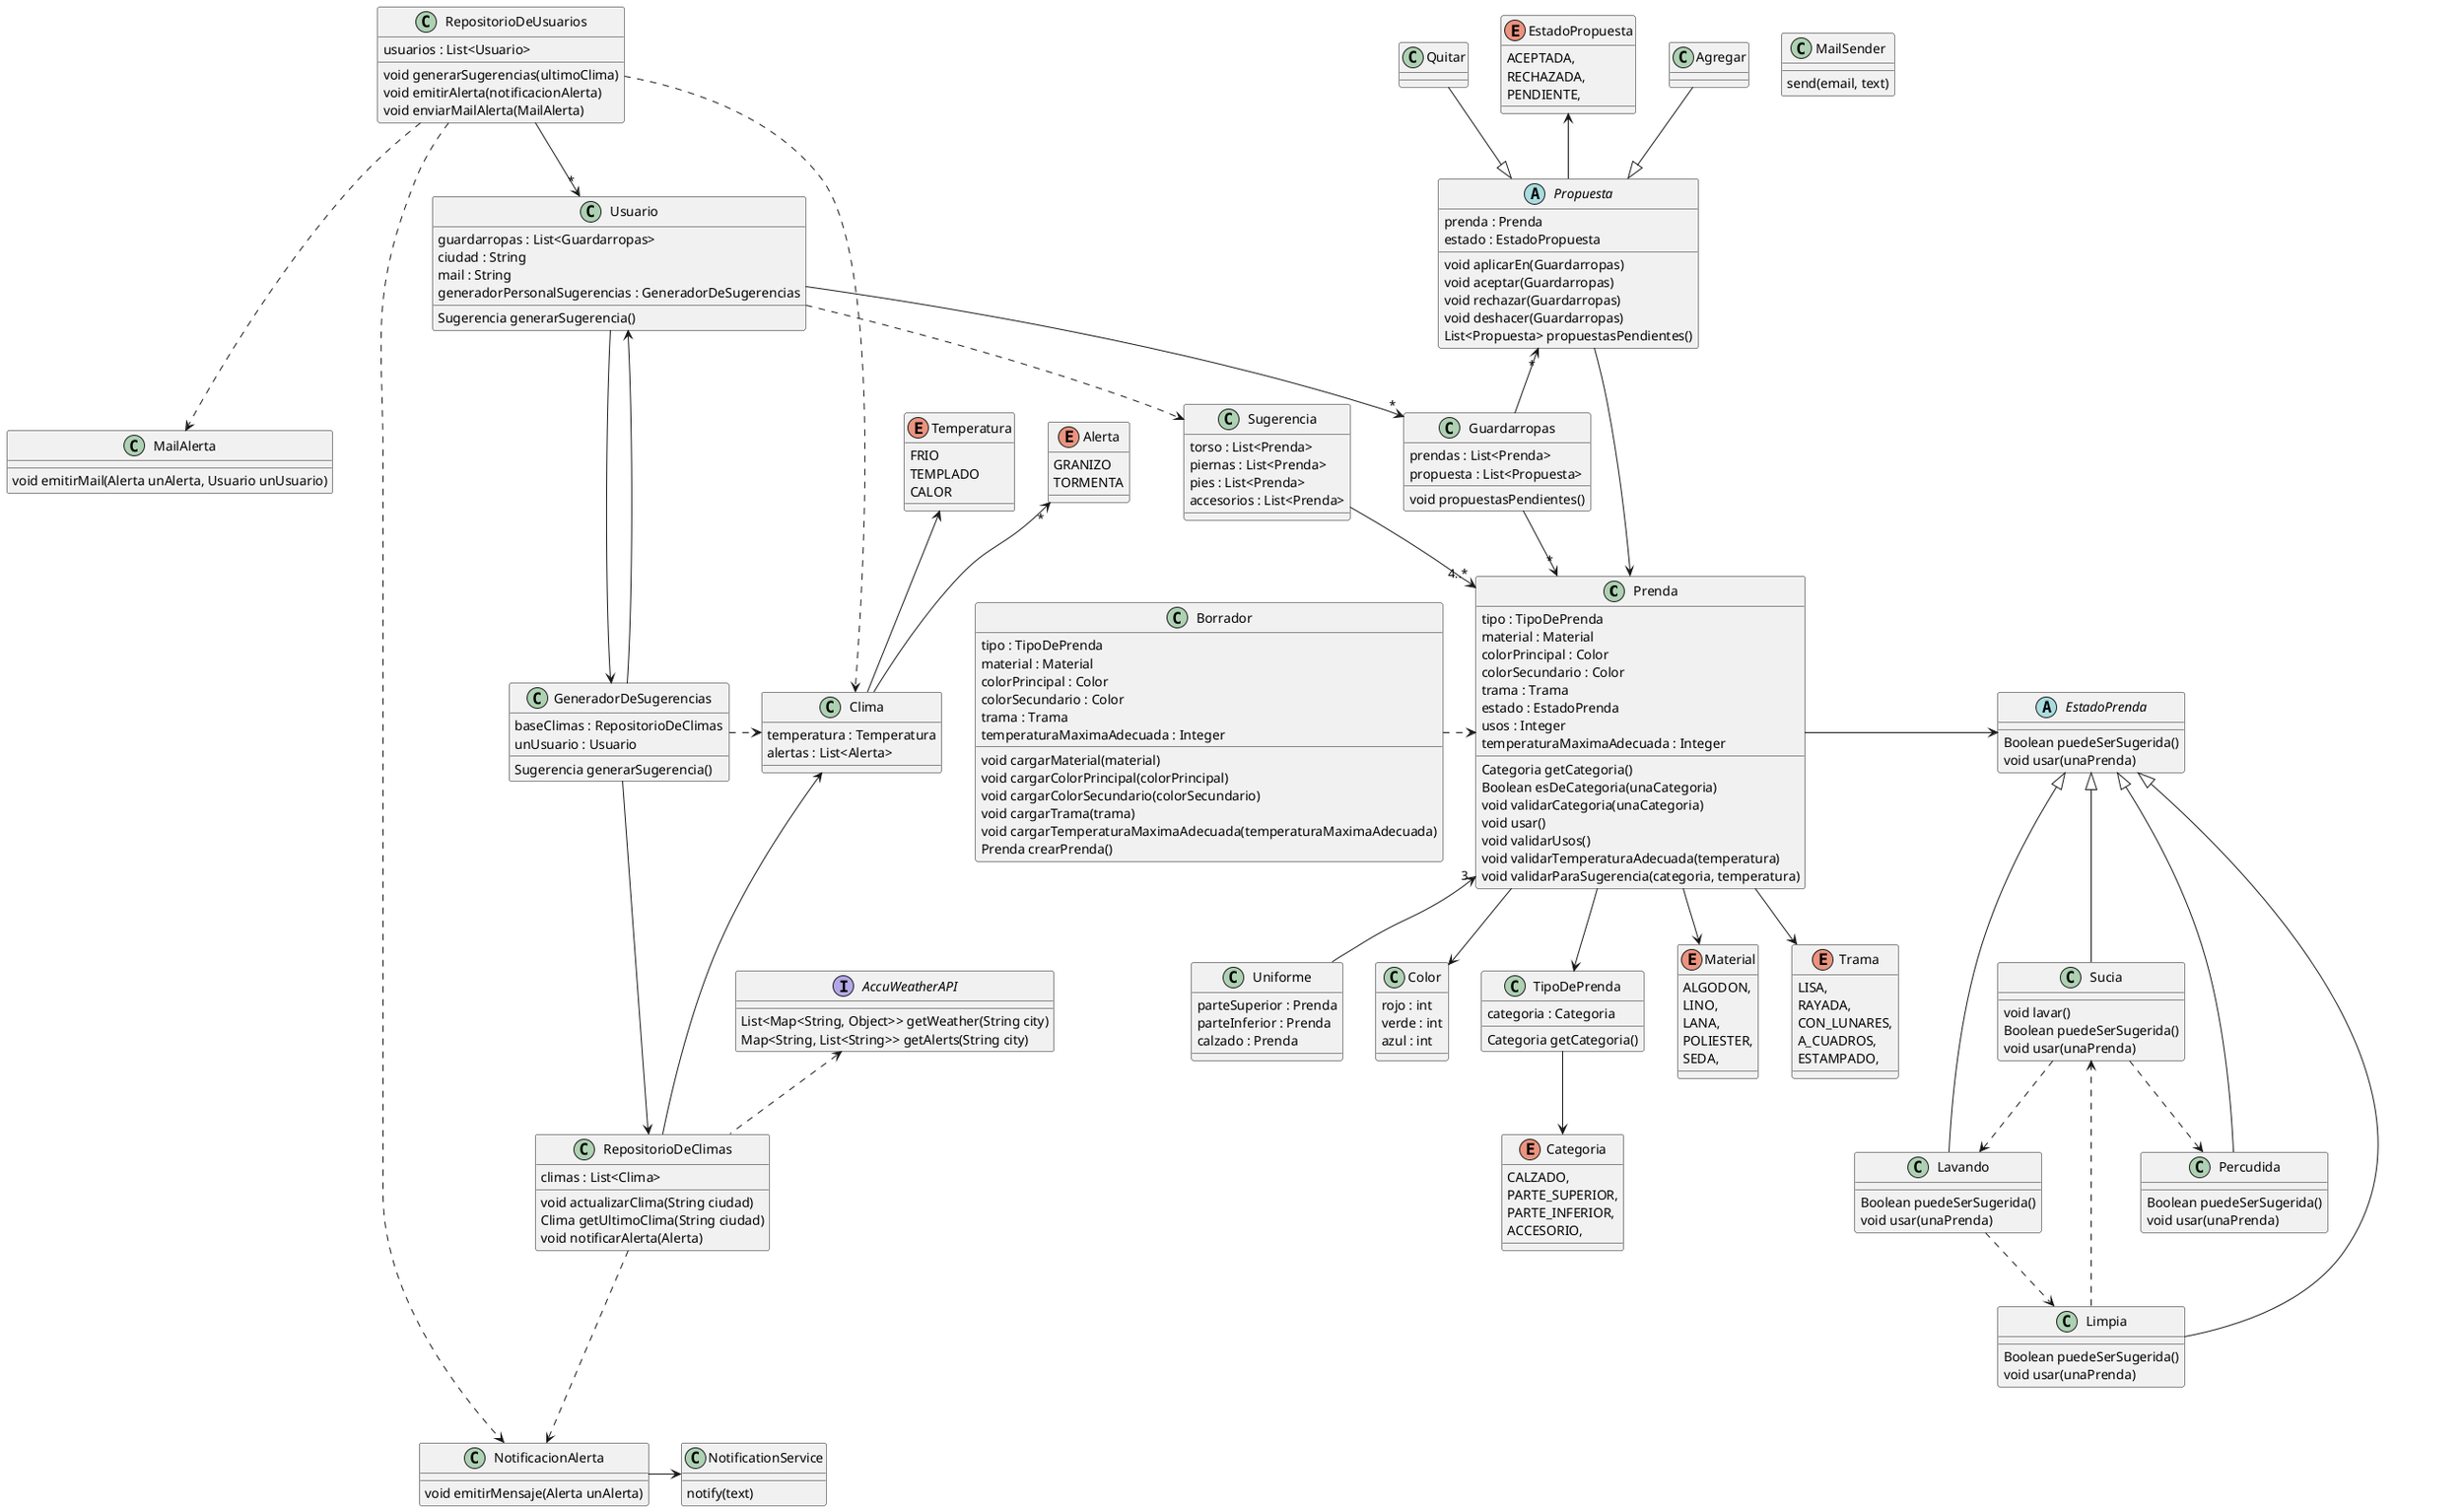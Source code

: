 @startuml QMP6

class Prenda {
  tipo : TipoDePrenda
  material : Material
  colorPrincipal : Color
  colorSecundario : Color
  trama : Trama
  estado : EstadoPrenda
  usos : Integer
  temperaturaMaximaAdecuada : Integer

  Categoria getCategoria()
  Boolean esDeCategoria(unaCategoria)
  void validarCategoria(unaCategoria)
  void usar()
  void validarUsos()
  void validarTemperaturaAdecuada(temperatura)
  void validarParaSugerencia(categoria, temperatura)
}


class Color {
  rojo : int
  verde : int
  azul : int 
}

enum Categoria {
  CALZADO,
  PARTE_SUPERIOR,
  PARTE_INFERIOR,
  ACCESORIO,
}

enum Material {
  ALGODON,
  LINO,
  LANA,
  POLIESTER,
  SEDA,
}

class TipoDePrenda {
  categoria : Categoria  
  
  Categoria getCategoria()
}

Prenda --> Material
Prenda --> TipoDePrenda
Prenda --> Color
TipoDePrenda --> Categoria
' Prenda conoce su Material
' Prenda --> "1" Categoria


enum Trama{
  LISA,
  RAYADA,
  CON_LUNARES,
  A_CUADROS,
  ESTAMPADO,
}

' Trama corresponde a la tela, eso quiere decir que
' corresponde al Material? De ser asi debemos agregarle comportamiento
' al enum de Material creo
' IMO: Hay que agregarlo directamente a la prenda como propiedad
Prenda --> Trama

' El borrador deberia ser una clase "parecida" a la Prenda, e
' incluso dentro de su constructor, podemos hacer las validaciones
' de los datos para crear a la prenda desde alli

class Borrador {
  tipo : TipoDePrenda
  material : Material
  colorPrincipal : Color
  colorSecundario : Color
  trama : Trama
  temperaturaMaximaAdecuada : Integer

  void cargarMaterial(material)
  void cargarColorPrincipal(colorPrincipal)
  void cargarColorSecundario(colorSecundario)
  void cargarTrama(trama)
  void cargarTemperaturaMaximaAdecuada(temperaturaMaximaAdecuada)
  Prenda crearPrenda()
}

class Uniforme {
  parteSuperior : Prenda
  parteInferior : Prenda
  calzado : Prenda
}

Borrador .right.> Prenda
Uniforme -up->"3" Prenda


class Sugerencia {
  torso : List<Prenda>
  piernas : List<Prenda>
  pies : List<Prenda>
  accesorios : List<Prenda>
}


Sugerencia -down-> "4..*" Prenda


' Para la segunda parte usamos el patron State

abstract EstadoPrenda {
  Boolean puedeSerSugerida()
  void usar(unaPrenda)
}

class Sucia {
  void lavar()
  Boolean puedeSerSugerida()
  void usar(unaPrenda)
}

class Percudida {
  Boolean puedeSerSugerida()
  void usar(unaPrenda)
}

class Limpia {
  Boolean puedeSerSugerida()
  void usar(unaPrenda)
}

class Lavando {
  Boolean puedeSerSugerida()
  void usar(unaPrenda)
}
' No esta clara la transicion de estado que tiene el estado Lavando
' por lo que decidimos que mientras se esta lavando se pueda usar
' y cuando eso suceda, pasara a Limpia

EstadoPrenda <|-- Sucia
EstadoPrenda <|-- Percudida
EstadoPrenda <|-- Limpia
EstadoPrenda <|-- Lavando

Sucia ..> Percudida
Sucia ..> Lavando
Lavando ..> Limpia
Limpia ..> Sucia

Prenda -right-> EstadoPrenda

class Guardarropas {
  prendas : List<Prenda>
  propuesta : List<Propuesta>
  void propuestasPendientes()
}

' Se consiguen las propuestas existentes con getPropuestas

class Usuario {
  guardarropas : List<Guardarropas>
  ciudad : String
  mail : String
  generadorPersonalSugerencias : GeneradorDeSugerencias
  Sugerencia generarSugerencia()
}

abstract class Propuesta {
  prenda : Prenda
  estado : EstadoPropuesta
  void aplicarEn(Guardarropas)
  void aceptar(Guardarropas)
  void rechazar(Guardarropas)
  void deshacer(Guardarropas)
  List<Propuesta> propuestasPendientes()
}

class Agregar {
}

class Quitar {
}

enum EstadoPropuesta{
  ACEPTADA,
  RECHAZADA,
  PENDIENTE,
}

Guardarropas --> "*" Prenda
Usuario --> "*" Guardarropas
Guardarropas -up-> "*" Propuesta
Propuesta -up-> EstadoPropuesta
Propuesta --> Prenda
Usuario ---> GeneradorDeSugerencias

Agregar --|> Propuesta
Quitar --|> Propuesta

interface AccuWeatherAPI {
  List<Map<String, Object>> getWeather(String city)
  Map<String, List<String>> getAlerts(String city)
}

GeneradorDeSugerencias .right.> Clima
RepositorioDeClimas .up.> AccuWeatherAPI

class RepositorioDeUsuarios{
  usuarios : List<Usuario>
  void generarSugerencias(ultimoClima)
  void emitirAlerta(notificacionAlerta)
  void enviarMailAlerta(MailAlerta)
}

RepositorioDeUsuarios -down-> "*" Usuario
RepositorioDeUsuarios .right.> Clima

class Clima {
  temperatura : Temperatura
  alertas : List<Alerta>
}

enum Temperatura {
  FRIO
  TEMPLADO
  CALOR
}

enum Alerta {
  GRANIZO
  TORMENTA
}

class RepositorioDeClimas {
  climas : List<Clima>
  void actualizarClima(String ciudad)
  Clima getUltimoClima(String ciudad)
  void notificarAlerta(Alerta)
}

class GeneradorDeSugerencias {
  baseClimas : RepositorioDeClimas
  unUsuario : Usuario
  Sugerencia generarSugerencia()
}

Clima -up-> "*" Alerta
Clima -up-> Temperatura
RepositorioDeClimas -left-> Clima
' RepositorioDeClimas ...> RepositorioDeUsuarios
GeneradorDeSugerencias -down-> Usuario
' Usuario ..> GeneradorDeSugerencias
GeneradorDeSugerencias ---> RepositorioDeClimas

Usuario ..> Sugerencia

class NotificacionAlerta {
  void emitirMensaje(Alerta unAlerta)
}

class NotificationService{
  notify(text)
}

RepositorioDeClimas ...> NotificacionAlerta
NotificacionAlerta -> NotificationService
RepositorioDeUsuarios ...> NotificacionAlerta

class MailAlerta{
  void emitirMail(Alerta unAlerta, Usuario unUsuario)
}

class MailSender{
  send(email, text)
}

RepositorioDeUsuarios ...> MailAlerta

@enduml